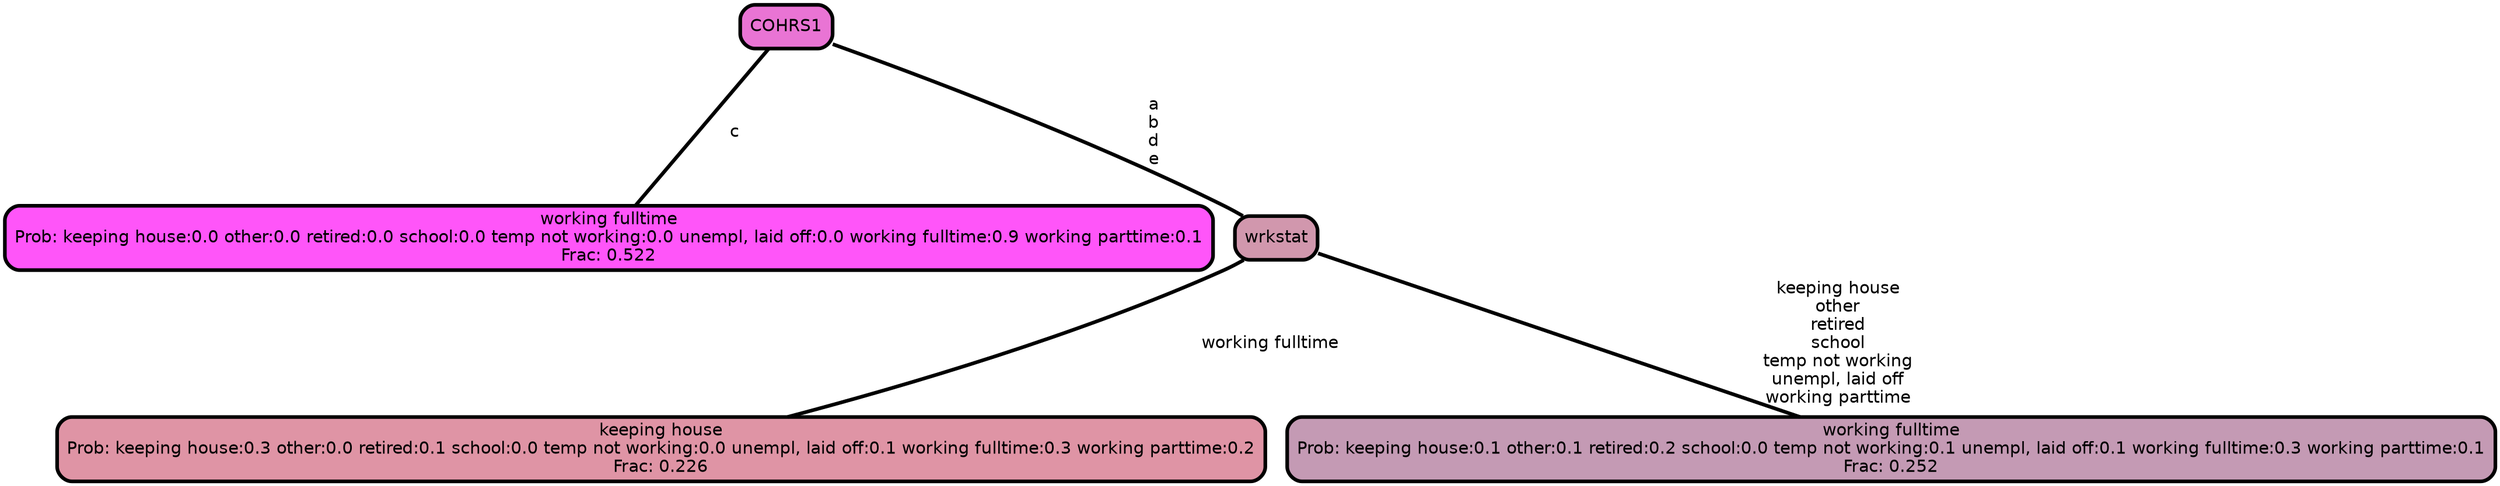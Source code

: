 graph Tree {
node [shape=box, style="filled, rounded",color="black",penwidth="3",fontcolor="black",                 fontname=helvetica] ;
graph [ranksep="0 equally", splines=straight,                 bgcolor=transparent, dpi=200] ;
edge [fontname=helvetica, color=black] ;
0 [label="working fulltime
Prob: keeping house:0.0 other:0.0 retired:0.0 school:0.0 temp not working:0.0 unempl, laid off:0.0 working fulltime:0.9 working parttime:0.1
Frac: 0.522", fillcolor="#ff55f9"] ;
1 [label="COHRS1", fillcolor="#e974d4"] ;
2 [label="keeping house
Prob: keeping house:0.3 other:0.0 retired:0.1 school:0.0 temp not working:0.0 unempl, laid off:0.1 working fulltime:0.3 working parttime:0.2
Frac: 0.226", fillcolor="#df94a5"] ;
3 [label="wrkstat", fillcolor="#d197ad"] ;
4 [label="working fulltime
Prob: keeping house:0.1 other:0.1 retired:0.2 school:0.0 temp not working:0.1 unempl, laid off:0.1 working fulltime:0.3 working parttime:0.1
Frac: 0.252", fillcolor="#c49ab4"] ;
1 -- 0 [label=" c",penwidth=3] ;
1 -- 3 [label=" a\n b\n d\n e",penwidth=3] ;
3 -- 2 [label=" working fulltime",penwidth=3] ;
3 -- 4 [label=" keeping house\n other\n retired\n school\n temp not working\n unempl, laid off\n working parttime",penwidth=3] ;
{rank = same;}}